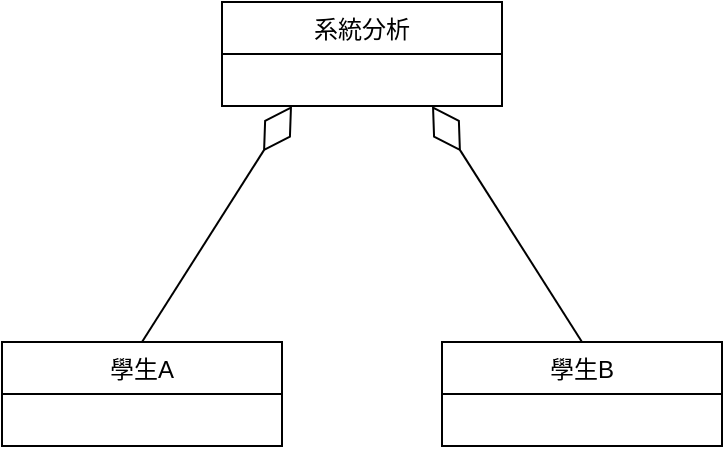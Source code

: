<mxfile version="18.0.4" type="device" pages="2"><diagram name="聚合" id="b5b7bab2-c9e2-2cf4-8b2a-24fd1a2a6d21"><mxGraphModel dx="1422" dy="738" grid="1" gridSize="10" guides="1" tooltips="1" connect="1" arrows="1" fold="1" page="1" pageScale="1" pageWidth="827" pageHeight="1169" background="none" math="0" shadow="0"><root><mxCell id="0"/><mxCell id="1" parent="0"/><mxCell id="_NX3AO1pC47Y1U-dGrYa-1" value="系統分析" style="swimlane;fontStyle=0;childLayout=stackLayout;horizontal=1;startSize=26;fillColor=none;horizontalStack=0;resizeParent=1;resizeParentMax=0;resizeLast=0;collapsible=1;marginBottom=0;" vertex="1" parent="1"><mxGeometry x="340" y="120" width="140" height="52" as="geometry"/></mxCell><mxCell id="_NX3AO1pC47Y1U-dGrYa-9" value="" style="endArrow=diamondThin;endFill=0;endSize=24;html=1;rounded=0;entryX=0.25;entryY=1;entryDx=0;entryDy=0;exitX=0.5;exitY=0;exitDx=0;exitDy=0;" edge="1" parent="1" source="_NX3AO1pC47Y1U-dGrYa-10" target="_NX3AO1pC47Y1U-dGrYa-1"><mxGeometry width="160" relative="1" as="geometry"><mxPoint x="300" y="280" as="sourcePoint"/><mxPoint x="360" y="250" as="targetPoint"/></mxGeometry></mxCell><mxCell id="_NX3AO1pC47Y1U-dGrYa-10" value="學生A" style="swimlane;fontStyle=0;childLayout=stackLayout;horizontal=1;startSize=26;fillColor=none;horizontalStack=0;resizeParent=1;resizeParentMax=0;resizeLast=0;collapsible=1;marginBottom=0;" vertex="1" parent="1"><mxGeometry x="230" y="290" width="140" height="52" as="geometry"/></mxCell><mxCell id="_NX3AO1pC47Y1U-dGrYa-11" value="學生B" style="swimlane;fontStyle=0;childLayout=stackLayout;horizontal=1;startSize=26;fillColor=none;horizontalStack=0;resizeParent=1;resizeParentMax=0;resizeLast=0;collapsible=1;marginBottom=0;" vertex="1" parent="1"><mxGeometry x="450" y="290" width="140" height="52" as="geometry"/></mxCell><mxCell id="_NX3AO1pC47Y1U-dGrYa-12" value="" style="endArrow=diamondThin;endFill=0;endSize=24;html=1;rounded=0;exitX=0.5;exitY=0;exitDx=0;exitDy=0;entryX=0.75;entryY=1;entryDx=0;entryDy=0;" edge="1" parent="1" source="_NX3AO1pC47Y1U-dGrYa-11" target="_NX3AO1pC47Y1U-dGrYa-1"><mxGeometry width="160" relative="1" as="geometry"><mxPoint x="490" y="250" as="sourcePoint"/><mxPoint x="650" y="250" as="targetPoint"/></mxGeometry></mxCell></root></mxGraphModel></diagram><diagram id="y57ESgfZo5Q0gPeMH4wc" name="組合"><mxGraphModel dx="1422" dy="738" grid="1" gridSize="10" guides="1" tooltips="1" connect="1" arrows="1" fold="1" page="1" pageScale="1" pageWidth="827" pageHeight="1169" math="0" shadow="0"><root><mxCell id="CHDtnuDMMGn6DQg8g9th-0"/><mxCell id="CHDtnuDMMGn6DQg8g9th-1" parent="CHDtnuDMMGn6DQg8g9th-0"/><mxCell id="UycReSiJvsGkWrHul526-0" value="行動裝置" style="swimlane;fontStyle=0;childLayout=stackLayout;horizontal=1;startSize=26;fillColor=none;horizontalStack=0;resizeParent=1;resizeParentMax=0;resizeLast=0;collapsible=1;marginBottom=0;" vertex="1" parent="CHDtnuDMMGn6DQg8g9th-1"><mxGeometry x="344" y="200" width="140" height="52" as="geometry"/></mxCell><mxCell id="UycReSiJvsGkWrHul526-8" value="軟體" style="swimlane;fontStyle=0;childLayout=stackLayout;horizontal=1;startSize=26;fillColor=none;horizontalStack=0;resizeParent=1;resizeParentMax=0;resizeLast=0;collapsible=1;marginBottom=0;" vertex="1" parent="CHDtnuDMMGn6DQg8g9th-1"><mxGeometry x="200" y="350" width="140" height="52" as="geometry"/></mxCell><mxCell id="UycReSiJvsGkWrHul526-9" value="" style="endArrow=diamondThin;endFill=1;endSize=24;html=1;rounded=0;exitX=0.5;exitY=0;exitDx=0;exitDy=0;entryX=0.25;entryY=1;entryDx=0;entryDy=0;" edge="1" parent="CHDtnuDMMGn6DQg8g9th-1" source="UycReSiJvsGkWrHul526-8" target="UycReSiJvsGkWrHul526-0"><mxGeometry width="160" relative="1" as="geometry"><mxPoint x="340" y="300" as="sourcePoint"/><mxPoint x="500" y="300" as="targetPoint"/></mxGeometry></mxCell><mxCell id="UycReSiJvsGkWrHul526-10" value="零件" style="swimlane;fontStyle=0;childLayout=stackLayout;horizontal=1;startSize=26;fillColor=none;horizontalStack=0;resizeParent=1;resizeParentMax=0;resizeLast=0;collapsible=1;marginBottom=0;" vertex="1" parent="CHDtnuDMMGn6DQg8g9th-1"><mxGeometry x="460" y="350" width="140" height="52" as="geometry"/></mxCell><mxCell id="UycReSiJvsGkWrHul526-11" value="" style="endArrow=diamondThin;endFill=1;endSize=24;html=1;rounded=0;entryX=0.75;entryY=1;entryDx=0;entryDy=0;exitX=0.5;exitY=0;exitDx=0;exitDy=0;" edge="1" parent="CHDtnuDMMGn6DQg8g9th-1" source="UycReSiJvsGkWrHul526-10" target="UycReSiJvsGkWrHul526-0"><mxGeometry width="160" relative="1" as="geometry"><mxPoint x="450" y="380" as="sourcePoint"/><mxPoint x="610" y="380" as="targetPoint"/></mxGeometry></mxCell><mxCell id="UycReSiJvsGkWrHul526-12" value="" style="endArrow=diamondThin;endFill=1;endSize=24;html=1;rounded=0;entryX=0.5;entryY=1;entryDx=0;entryDy=0;exitX=0.5;exitY=0;exitDx=0;exitDy=0;" edge="1" parent="CHDtnuDMMGn6DQg8g9th-1" source="UycReSiJvsGkWrHul526-13" target="UycReSiJvsGkWrHul526-10"><mxGeometry width="160" relative="1" as="geometry"><mxPoint x="530" y="510" as="sourcePoint"/><mxPoint x="650" y="560" as="targetPoint"/></mxGeometry></mxCell><mxCell id="UycReSiJvsGkWrHul526-13" value="外殼" style="swimlane;fontStyle=0;childLayout=stackLayout;horizontal=1;startSize=26;fillColor=none;horizontalStack=0;resizeParent=1;resizeParentMax=0;resizeLast=0;collapsible=1;marginBottom=0;" vertex="1" parent="CHDtnuDMMGn6DQg8g9th-1"><mxGeometry x="460" y="520" width="140" height="52" as="geometry"/></mxCell></root></mxGraphModel></diagram></mxfile>